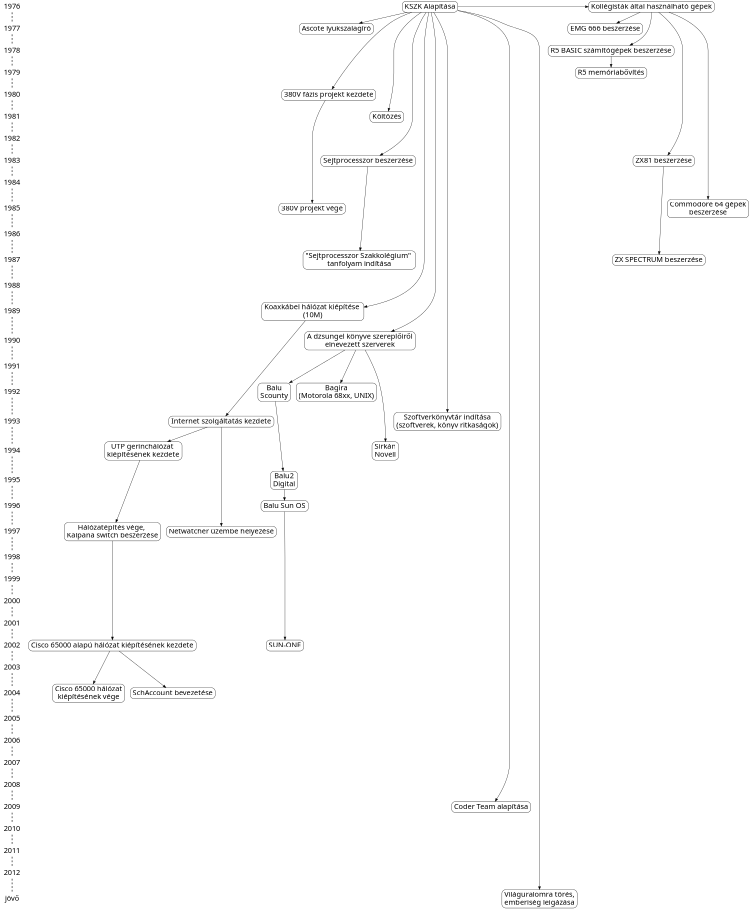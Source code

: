 digraph timeline {

	size = "5,40"

	// Évek
//asd
	node [
		fontsize = 24,
		fontname = "CMU Typewriter Text",
		shape = plaintext
	];
	edge [
		//color = "#888888",
		style = dashed,
		penwidth = 2,
		arrowhead = none
	];
	1976 -> 1977 -> 1978 -> 1979 -> 1980 -> 1981;
	1981 -> 1982 -> 1983 -> 1984 -> 1985 -> 1986;
	1986 -> 1987 -> 1988 -> 1989 -> 1990 -> 1991;
	1991 -> 1992 -> 1993 -> 1994 -> 1995 -> 1996;
	1996 -> 1997 -> 1998 -> 1999 -> 2000 -> 2001;
	2001 -> 2002 -> 2003 -> 2004 -> 2005 -> 2006;
	2006 -> 2007 -> 2008 -> 2009 -> 2010 -> 2011;
	2011 -> 2012 -> jövő;

	// Események
	node [
		fontsize = 24,
		fontname = "CMU Typewriter Text",
		shape = box,
		style = rounded
	];
	edge [
		style = solid,
		color = "#000000",
		penwidth = 1,
		arrowhead = normal,
		arrowsize = 1,
	];
	// Események, évek szerint
	{ rank=same; 1976
		KSZKAlapitas [ label = "KSZK Alapítása" ]
		HASZNALAT [ label="Kollégisták által használható gépek" ]
	}
	{ rank=same; 1977
		Ascote [ label = "Ascote lyukszalagíró" ]
		EMG [ label = "EMG 666 beszerzése" ]
	}
	{ rank=same; 1978
		R5_BASIC [ label = "R5 BASIC számítógépek beszerzése" ]
	}
	{ rank=same; 1979
		R5_MEM [ label = "R5 memóriabővítés" ]
	}
	{ rank=same; 1980
		FAZIS1 [ label = "380V fázis projekt kezdete" ]
	}
	{ rank=same; 1981
		KOLTOZES [ label = "Költözés" ]
	}
	{ rank=same; 1982
		//...
	}
	{ rank=same; 1983
		SEJTPROC [ label = "Sejtprocesszor beszerzése" ]
		ZX81 [ label = "ZX81 beszerzése" ]	
	}
	{ rank=same; 1984
		//...
	}
	{ rank=same; 1985
		COMMODORE [ label = "Commodore 64 gépek\nbeszerzése" ]
		FAZIS2 [ label = "380V projekt vége" ]
	}
	{ rank=same; 1986
		//...
	}
	{ rank=same; 1987
		SEJTPROC_TANF [ label = "\"Sejtprocesszor Szakkolégium\" \ntanfolyam indítása" ]
		ZX_SPECTRUM [ label = "ZX SPECTRUM beszerzése" ]
	}
	{ rank=same; 1988
		//...
	}
	{ rank=same; 1989
		NET1 [ label = "Koaxkábel hálózat kiépítése \n(10M)" ]
	}
	{ rank=same; 1990
		GEPEK [ label = "A dzsungel könyve szereplőiről\nelnevezett szerverek" ]
	}
	{ rank=same; 1991
		//...
	}
	{ rank=same; 1992
		BALU1 [ label = "Balu\nScounty" ]
		BAGIRA [ label = "Bagira\n(Motorola 68xx, UNIX)" ]
	}
	{ rank=same; 1993
		NET2 [ label = "Internet szolgáltatás kezdete" ]
		KONYVTAR [ label = "Szoftverkönyvtár indítása\n(szoftverek, könyv ritkaságok)" ]
	}
	{ rank=same; 1994
		NET3 [ label = "UTP gerinchálózat \nkiépítésének kezdete" ]
		SIRKAN [ label = "Sirkán\nNovell" ]
	}
	{ rank=same; 1995
		BALU2 [ label = "Balu2\nDigital" ]
	}
	{ rank=same; 1996
		BALU3 [ label = "Balu Sun OS" ]
	}
	{ rank=same; 1997
		NET4 [ label = "Hálózatépítés vége, \nKalpana switch beszerzése" ]
		NETWATCHER [ label = "Netwatcher üzembe helyezése" ]
	}
	{ rank=same; 1998
		//...
	}
	{ rank=same; 1999
		//...
	}
	{ rank=same; 2000
		//...
	}
	{ rank=same; 2001
		//...
	}
	{ rank=same; 2002
		BALU4 [ label = "SUN-ONE" ]
		NET5 [ label = "Cisco 65000 alapú hálózat kiépítésének kezdete" ]
	}
	{ rank=same; 2003
		//...
	}
	{ rank=same; 2004
		NET6 [ label = "Cisco 65000 hálózat\nkiépítésének vége" ]
		SCHACC [ label = "SchAccount bevezetése" ]
	}
	{ rank=same; 2005
		//...
	}
	{ rank=same; 2006
		//...
	}
	{ rank=same; 2007
		//...
	}
	{ rank=same; 2008
		//...
	}
	{ rank=same; 2009
		CoderTeam [ label = "Coder Team alapítása" ]
	}
	{ rank=same; 2010
		//...
	}
	{ rank=same; 2011
		//...
	}
	{ rank=same; 2012
		//...
	}
	{ rank=same; jövő
		VILAGURALOM [ label = "Világuralomra törés,\nemberiség leigázása" ]	
	}
	
	// Csoport összekötések
	KSZKAlapitas -> CoderTeam;
	KSZKAlapitas -> HASZNALAT;
	KSZKAlapitas -> SEJTPROC -> SEJTPROC_TANF;
	KSZKAlapitas -> NET1 -> NET2 -> NET3 ->NET4 ->NET5 ->NET6;
	KSZKAlapitas -> GEPEK;
	KSZKAlapitas -> Ascote;
	KSZKAlapitas -> KOLTOZES;
	KSZKAlapitas -> VILAGURALOM;
	KSZKAlapitas -> KONYVTAR;
	KSZKAlapitas -> FAZIS1 -> FAZIS2;
	HASZNALAT -> ZX81 -> ZX_SPECTRUM;
	HASZNALAT -> EMG;
	HASZNALAT -> R5_BASIC -> R5_MEM;
	HASZNALAT -> COMMODORE;
	GEPEK -> BAGIRA;	
	GEPEK -> SIRKAN;
	GEPEK -> BALU1 -> BALU2 -> BALU3 -> BALU4;
	NET2 -> NETWATCHER;
	NET5 -> SCHACC;
}
